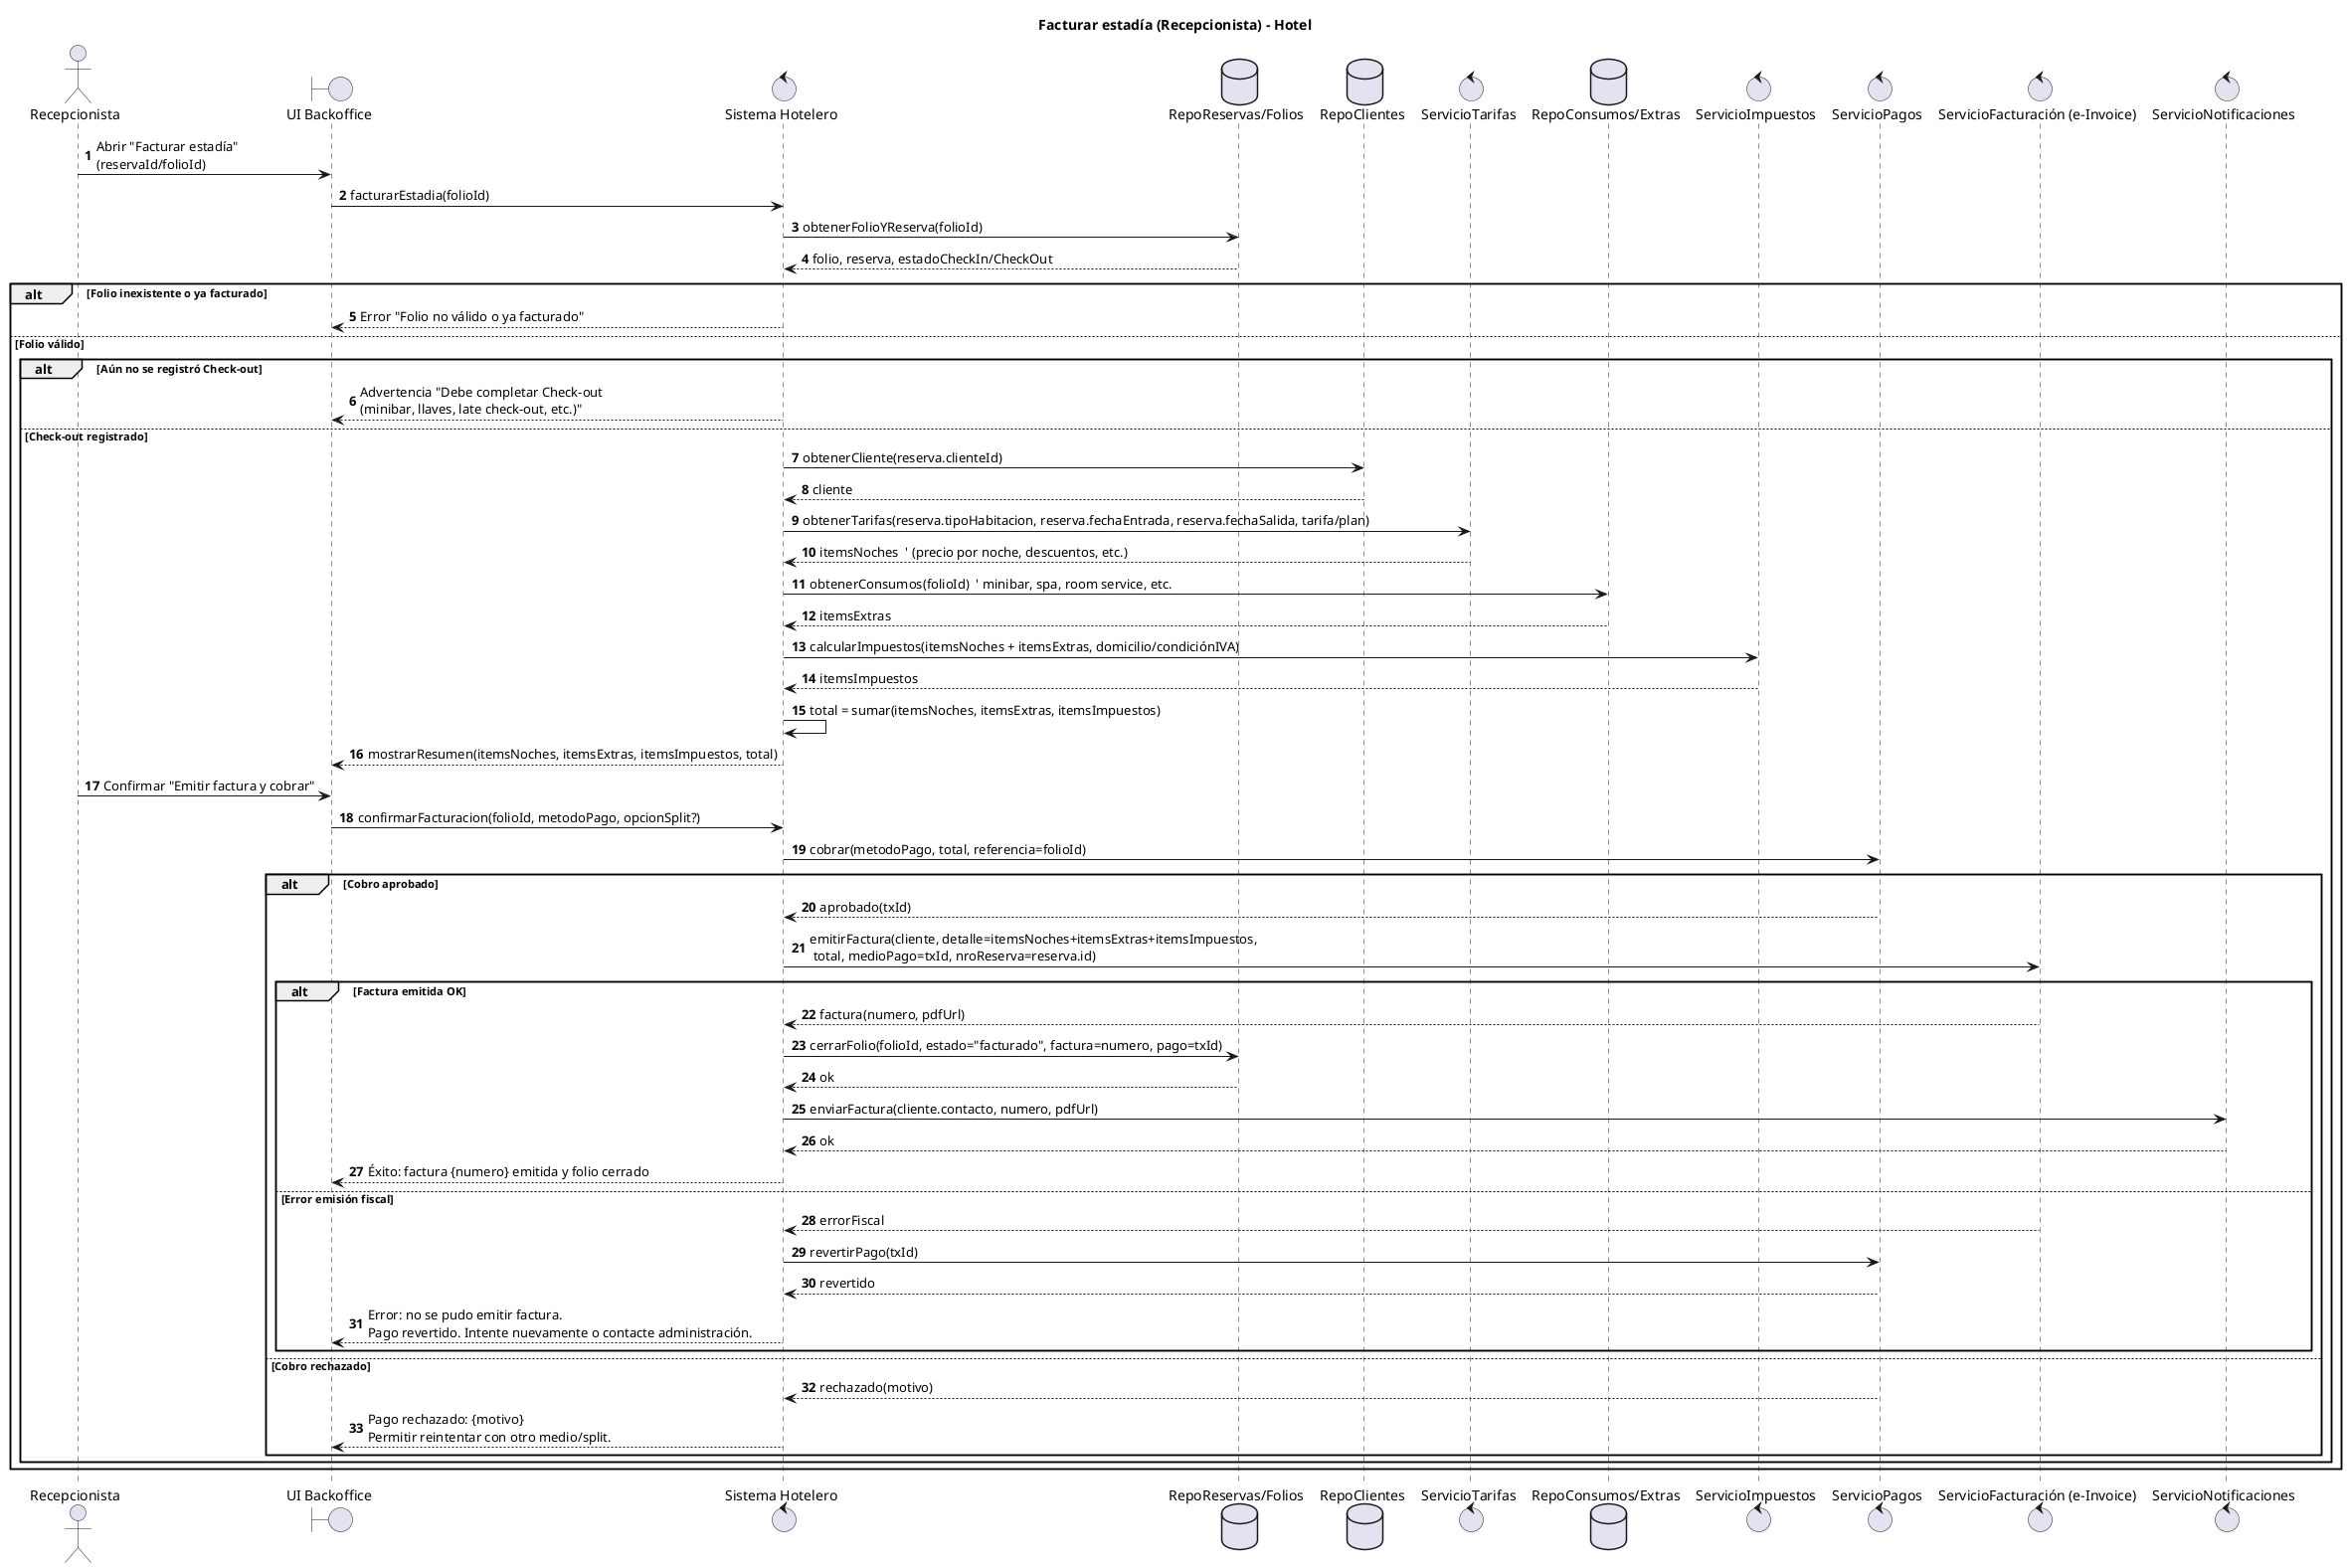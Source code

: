 @startuml
autonumber
title Facturar estadía (Recepcionista) - Hotel

actor "Recepcionista" as R
boundary "UI Backoffice" as UI
control "Sistema Hotelero" as S
database "RepoReservas/Folios" as RR
database "RepoClientes" as RC
control "ServicioTarifas" as ST
database "RepoConsumos/Extras" as RX
control "ServicioImpuestos" as SI
control "ServicioPagos" as SP
control "ServicioFacturación (e-Invoice)" as SF
control "ServicioNotificaciones" as SN

' 1) Iniciar facturación
R -> UI: Abrir "Facturar estadía"\n(reservaId/folioId)
UI -> S: facturarEstadia(folioId)

' 2) Cargar folio y validar estado
S -> RR: obtenerFolioYReserva(folioId)
RR --> S: folio, reserva, estadoCheckIn/CheckOut

alt Folio inexistente o ya facturado
  S --> UI: Error "Folio no válido o ya facturado"
else Folio válido
  alt Aún no se registró Check-out
    S --> UI: Advertencia "Debe completar Check-out\n(minibar, llaves, late check-out, etc.)"
  else Check-out registrado
    ' 3) Recolectar datos para cálculo
    S -> RC: obtenerCliente(reserva.clienteId)
    RC --> S: cliente

    S -> ST: obtenerTarifas(reserva.tipoHabitacion, reserva.fechaEntrada, reserva.fechaSalida, tarifa/plan)
    ST --> S: itemsNoches  ' (precio por noche, descuentos, etc.)

    S -> RX: obtenerConsumos(folioId)  ' minibar, spa, room service, etc.
    RX --> S: itemsExtras

    S -> SI: calcularImpuestos(itemsNoches + itemsExtras, domicilio/condiciónIVA)
    SI --> S: itemsImpuestos

    S -> S: total = sumar(itemsNoches, itemsExtras, itemsImpuestos)

    ' 4) Vista previa para confirmación
    S --> UI: mostrarResumen(itemsNoches, itemsExtras, itemsImpuestos, total)

    R -> UI: Confirmar "Emitir factura y cobrar"
    UI -> S: confirmarFacturacion(folioId, metodoPago, opcionSplit?)

    ' 5) Cobro
    S -> SP: cobrar(metodoPago, total, referencia=folioId)
    alt Cobro aprobado
      SP --> S: aprobado(txId)

      ' 6) Emitir factura fiscal
      S -> SF: emitirFactura(cliente, detalle=itemsNoches+itemsExtras+itemsImpuestos,\n total, medioPago=txId, nroReserva=reserva.id)
      alt Factura emitida OK
        SF --> S: factura(numero, pdfUrl)

        ' 7) Persistir y cerrar
        S -> RR: cerrarFolio(folioId, estado="facturado", factura=numero, pago=txId)
        RR --> S: ok

        ' 8) Entrega de comprobante
        S -> SN: enviarFactura(cliente.contacto, numero, pdfUrl)
        SN --> S: ok

        S --> UI: Éxito: factura {numero} emitida y folio cerrado
      else Error emisión fiscal
        SF --> S: errorFiscal
        ' Política: revertir o dejar pago aplicado con folio abierto según norma
        S -> SP: revertirPago(txId)
        SP --> S: revertido
        S --> UI: Error: no se pudo emitir factura.\nPago revertido. Intente nuevamente o contacte administración.
      end
    else Cobro rechazado
      SP --> S: rechazado(motivo)
      S --> UI: Pago rechazado: {motivo}\nPermitir reintentar con otro medio/split.
    end
  end
end
@enduml
